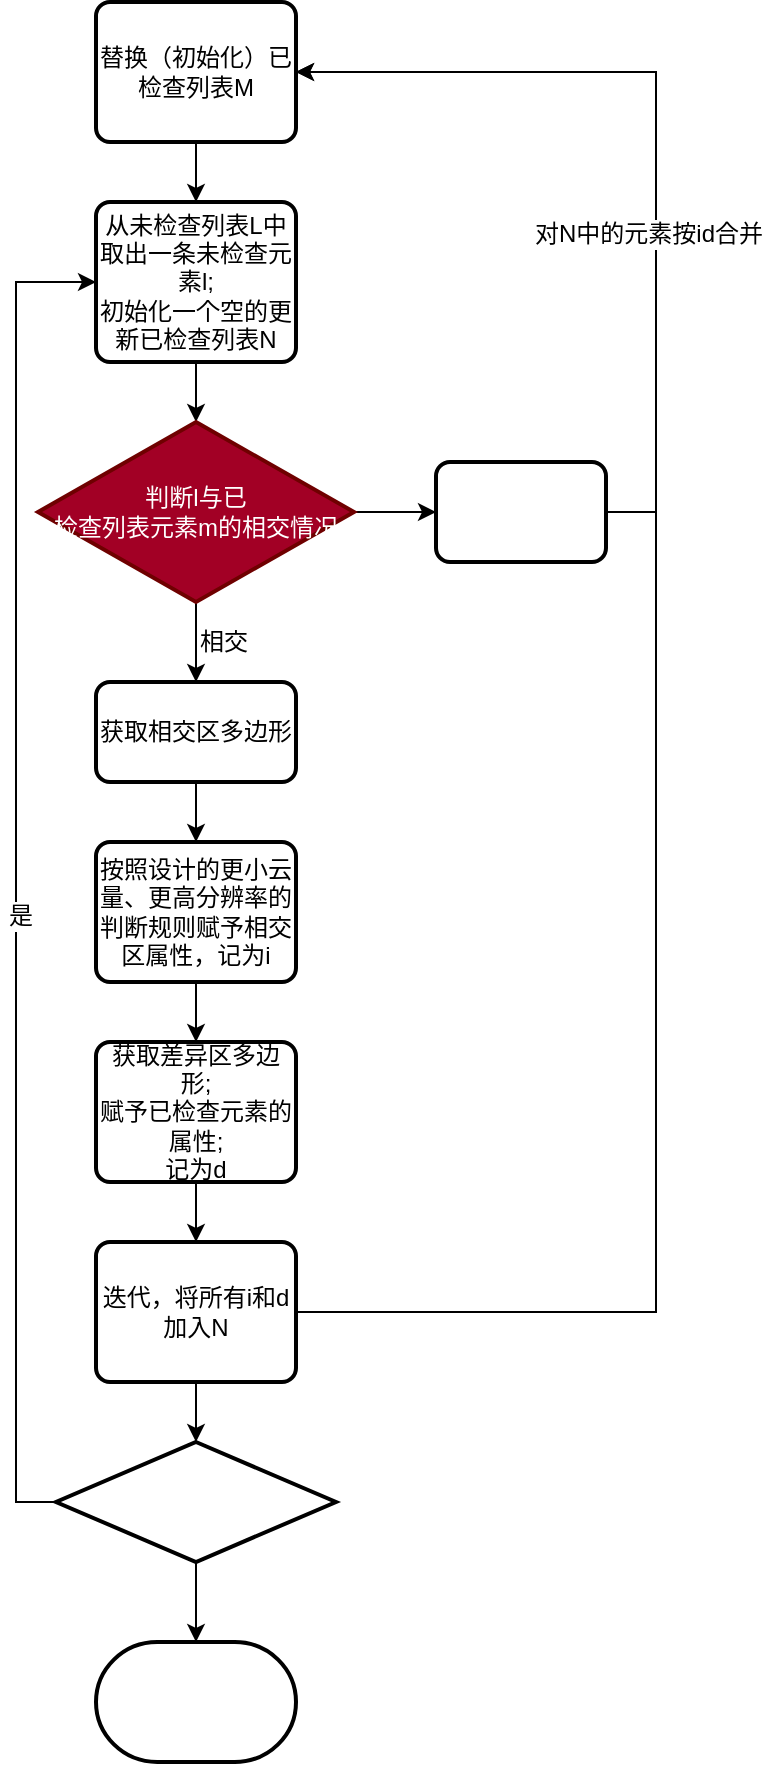 <mxfile version="10.6.7" type="github"><diagram id="zy_l3fsiRdH5LXIL0255" name="Page-1"><mxGraphModel dx="1329" dy="779" grid="1" gridSize="10" guides="1" tooltips="1" connect="1" arrows="1" fold="1" page="1" pageScale="1" pageWidth="850" pageHeight="1100" math="0" shadow="0"><root><mxCell id="0"/><mxCell id="1" parent="0"/><mxCell id="RKcJOYwVMahbtxvaXMjY-8" style="edgeStyle=orthogonalEdgeStyle;rounded=0;orthogonalLoop=1;jettySize=auto;html=1;exitX=0.5;exitY=1;exitDx=0;exitDy=0;" parent="1" source="RKcJOYwVMahbtxvaXMjY-4" target="RKcJOYwVMahbtxvaXMjY-7" edge="1"><mxGeometry relative="1" as="geometry"/></mxCell><mxCell id="RKcJOYwVMahbtxvaXMjY-4" value="&lt;span&gt;从未检查列表L中取出一条未检查元素l;&lt;br&gt;初始化一个空的更新已检查列表N&lt;br&gt;&lt;/span&gt;" style="rounded=1;whiteSpace=wrap;html=1;absoluteArcSize=1;arcSize=14;strokeWidth=2;" parent="1" vertex="1"><mxGeometry x="280" y="270" width="100" height="80" as="geometry"/></mxCell><mxCell id="RKcJOYwVMahbtxvaXMjY-6" style="edgeStyle=orthogonalEdgeStyle;rounded=0;orthogonalLoop=1;jettySize=auto;html=1;exitX=0.5;exitY=1;exitDx=0;exitDy=0;" parent="1" source="RKcJOYwVMahbtxvaXMjY-5" target="RKcJOYwVMahbtxvaXMjY-4" edge="1"><mxGeometry relative="1" as="geometry"/></mxCell><mxCell id="RKcJOYwVMahbtxvaXMjY-5" value="&lt;span&gt;替换（初始化）已检查列表M&lt;/span&gt;" style="rounded=1;whiteSpace=wrap;html=1;absoluteArcSize=1;arcSize=14;strokeWidth=2;" parent="1" vertex="1"><mxGeometry x="280" y="170" width="100" height="70" as="geometry"/></mxCell><mxCell id="RKcJOYwVMahbtxvaXMjY-11" style="edgeStyle=orthogonalEdgeStyle;rounded=0;orthogonalLoop=1;jettySize=auto;html=1;exitX=0.5;exitY=1;exitDx=0;exitDy=0;exitPerimeter=0;entryX=0.5;entryY=0;entryDx=0;entryDy=0;" parent="1" source="RKcJOYwVMahbtxvaXMjY-7" target="RKcJOYwVMahbtxvaXMjY-10" edge="1"><mxGeometry relative="1" as="geometry"/></mxCell><mxCell id="RKcJOYwVMahbtxvaXMjY-35" style="edgeStyle=orthogonalEdgeStyle;rounded=0;orthogonalLoop=1;jettySize=auto;html=1;exitX=1;exitY=0.5;exitDx=0;exitDy=0;exitPerimeter=0;entryX=0;entryY=0.5;entryDx=0;entryDy=0;fontColor=#FFFFFF;" parent="1" source="RKcJOYwVMahbtxvaXMjY-7" target="RKcJOYwVMahbtxvaXMjY-34" edge="1"><mxGeometry relative="1" as="geometry"/></mxCell><mxCell id="RKcJOYwVMahbtxvaXMjY-7" value="判断l与已&lt;br&gt;检查列表元素m的相交情况" style="strokeWidth=2;html=1;shape=mxgraph.flowchart.decision;whiteSpace=wrap;fillColor=#a20025;strokeColor=#6F0000;fontColor=#ffffff;" parent="1" vertex="1"><mxGeometry x="251" y="380" width="158" height="90" as="geometry"/></mxCell><mxCell id="RKcJOYwVMahbtxvaXMjY-15" value="" style="edgeStyle=orthogonalEdgeStyle;rounded=0;orthogonalLoop=1;jettySize=auto;html=1;" parent="1" source="RKcJOYwVMahbtxvaXMjY-10" target="RKcJOYwVMahbtxvaXMjY-14" edge="1"><mxGeometry relative="1" as="geometry"/></mxCell><mxCell id="RKcJOYwVMahbtxvaXMjY-10" value="获取相交区多边形" style="rounded=1;whiteSpace=wrap;html=1;absoluteArcSize=1;arcSize=14;strokeWidth=2;" parent="1" vertex="1"><mxGeometry x="280" y="510" width="100" height="50" as="geometry"/></mxCell><mxCell id="RKcJOYwVMahbtxvaXMjY-19" value="" style="edgeStyle=orthogonalEdgeStyle;rounded=0;orthogonalLoop=1;jettySize=auto;html=1;" parent="1" source="RKcJOYwVMahbtxvaXMjY-14" target="RKcJOYwVMahbtxvaXMjY-18" edge="1"><mxGeometry relative="1" as="geometry"/></mxCell><mxCell id="RKcJOYwVMahbtxvaXMjY-14" value="按照设计的更小云量、更高分辨率的判断规则赋予相交区属性，记为i" style="rounded=1;whiteSpace=wrap;html=1;absoluteArcSize=1;arcSize=14;strokeWidth=2;" parent="1" vertex="1"><mxGeometry x="280" y="590" width="100" height="70" as="geometry"/></mxCell><mxCell id="RKcJOYwVMahbtxvaXMjY-28" value="" style="edgeStyle=orthogonalEdgeStyle;rounded=0;orthogonalLoop=1;jettySize=auto;html=1;" parent="1" source="RKcJOYwVMahbtxvaXMjY-18" target="RKcJOYwVMahbtxvaXMjY-27" edge="1"><mxGeometry relative="1" as="geometry"/></mxCell><mxCell id="RKcJOYwVMahbtxvaXMjY-18" value="获取差异区多边形;&lt;br&gt;赋予已检查元素的属性;&lt;br&gt;记为d&lt;br&gt;" style="rounded=1;whiteSpace=wrap;html=1;absoluteArcSize=1;arcSize=14;strokeWidth=2;" parent="1" vertex="1"><mxGeometry x="280" y="690" width="100" height="70" as="geometry"/></mxCell><mxCell id="RKcJOYwVMahbtxvaXMjY-30" style="edgeStyle=orthogonalEdgeStyle;rounded=0;orthogonalLoop=1;jettySize=auto;html=1;exitX=1;exitY=0.5;exitDx=0;exitDy=0;entryX=1;entryY=0.5;entryDx=0;entryDy=0;" parent="1" source="RKcJOYwVMahbtxvaXMjY-27" target="RKcJOYwVMahbtxvaXMjY-5" edge="1"><mxGeometry relative="1" as="geometry"><Array as="points"><mxPoint x="560" y="825"/><mxPoint x="560" y="205"/></Array></mxGeometry></mxCell><mxCell id="RKcJOYwVMahbtxvaXMjY-41" style="edgeStyle=orthogonalEdgeStyle;rounded=0;orthogonalLoop=1;jettySize=auto;html=1;exitX=0.5;exitY=1;exitDx=0;exitDy=0;entryX=0.5;entryY=0;entryDx=0;entryDy=0;entryPerimeter=0;fontColor=#FFFFFF;" parent="1" source="RKcJOYwVMahbtxvaXMjY-27" target="RKcJOYwVMahbtxvaXMjY-38" edge="1"><mxGeometry relative="1" as="geometry"/></mxCell><mxCell id="RKcJOYwVMahbtxvaXMjY-27" value="迭代，将所有i和d加入N&lt;br&gt;" style="rounded=1;whiteSpace=wrap;html=1;absoluteArcSize=1;arcSize=14;strokeWidth=2;" parent="1" vertex="1"><mxGeometry x="280" y="790" width="100" height="70" as="geometry"/></mxCell><mxCell id="RKcJOYwVMahbtxvaXMjY-12" value="相交" style="text;html=1;resizable=0;points=[];autosize=1;align=left;verticalAlign=top;spacingTop=-4;" parent="1" vertex="1"><mxGeometry x="330" y="480" width="40" height="20" as="geometry"/></mxCell><mxCell id="RKcJOYwVMahbtxvaXMjY-36" style="edgeStyle=orthogonalEdgeStyle;rounded=0;orthogonalLoop=1;jettySize=auto;html=1;exitX=1;exitY=0.5;exitDx=0;exitDy=0;entryX=1;entryY=0.5;entryDx=0;entryDy=0;fontColor=#FFFFFF;" parent="1" source="RKcJOYwVMahbtxvaXMjY-34" target="RKcJOYwVMahbtxvaXMjY-5" edge="1"><mxGeometry relative="1" as="geometry"><Array as="points"><mxPoint x="560" y="425"/><mxPoint x="560" y="205"/></Array></mxGeometry></mxCell><mxCell id="W5yX0eDjzL_sd-ViIV68-2" value="&lt;span style=&quot;&quot;&gt;对N中的元素按id合并&lt;/span&gt;" style="text;html=1;resizable=0;points=[];align=center;verticalAlign=middle;labelBackgroundColor=#ffffff;fontColor=#000000;" vertex="1" connectable="0" parent="RKcJOYwVMahbtxvaXMjY-36"><mxGeometry x="-0.228" y="4" relative="1" as="geometry"><mxPoint as="offset"/></mxGeometry></mxCell><mxCell id="RKcJOYwVMahbtxvaXMjY-34" value="将m加入N" style="rounded=1;whiteSpace=wrap;html=1;absoluteArcSize=1;arcSize=14;strokeWidth=2;labelBackgroundColor=none;fontColor=#FFFFFF;" parent="1" vertex="1"><mxGeometry x="450" y="400" width="85" height="50" as="geometry"/></mxCell><mxCell id="RKcJOYwVMahbtxvaXMjY-37" value="不相交" style="text;html=1;resizable=0;points=[];autosize=1;align=left;verticalAlign=top;spacingTop=-4;fontColor=#FFFFFF;" parent="1" vertex="1"><mxGeometry x="409" y="400" width="50" height="20" as="geometry"/></mxCell><mxCell id="RKcJOYwVMahbtxvaXMjY-39" style="edgeStyle=orthogonalEdgeStyle;rounded=0;orthogonalLoop=1;jettySize=auto;html=1;exitX=0;exitY=0.5;exitDx=0;exitDy=0;exitPerimeter=0;entryX=0;entryY=0.5;entryDx=0;entryDy=0;fontColor=#FFFFFF;" parent="1" source="RKcJOYwVMahbtxvaXMjY-38" target="RKcJOYwVMahbtxvaXMjY-4" edge="1"><mxGeometry relative="1" as="geometry"/></mxCell><mxCell id="RKcJOYwVMahbtxvaXMjY-40" value="&lt;font color=&quot;#000000&quot;&gt;是&lt;/font&gt;" style="text;html=1;resizable=0;points=[];align=center;verticalAlign=middle;labelBackgroundColor=#ffffff;fontColor=#FFFFFF;" parent="RKcJOYwVMahbtxvaXMjY-39" vertex="1" connectable="0"><mxGeometry x="-0.066" y="-2" relative="1" as="geometry"><mxPoint as="offset"/></mxGeometry></mxCell><mxCell id="RKcJOYwVMahbtxvaXMjY-44" style="edgeStyle=orthogonalEdgeStyle;rounded=0;orthogonalLoop=1;jettySize=auto;html=1;exitX=0.5;exitY=1;exitDx=0;exitDy=0;exitPerimeter=0;entryX=0.5;entryY=0;entryDx=0;entryDy=0;entryPerimeter=0;fontColor=#FFFFFF;" parent="1" source="RKcJOYwVMahbtxvaXMjY-38" target="RKcJOYwVMahbtxvaXMjY-43" edge="1"><mxGeometry relative="1" as="geometry"/></mxCell><mxCell id="RKcJOYwVMahbtxvaXMjY-38" value="还有未检查记录？" style="strokeWidth=2;html=1;shape=mxgraph.flowchart.decision;whiteSpace=wrap;labelBackgroundColor=none;fontColor=#FFFFFF;" parent="1" vertex="1"><mxGeometry x="260" y="890" width="140" height="60" as="geometry"/></mxCell><mxCell id="RKcJOYwVMahbtxvaXMjY-43" value="结束" style="strokeWidth=2;html=1;shape=mxgraph.flowchart.terminator;whiteSpace=wrap;labelBackgroundColor=none;fontColor=#FFFFFF;" parent="1" vertex="1"><mxGeometry x="280" y="990" width="100" height="60" as="geometry"/></mxCell><mxCell id="RKcJOYwVMahbtxvaXMjY-48" value="否" style="text;html=1;resizable=0;points=[];autosize=1;align=left;verticalAlign=top;spacingTop=-4;fontColor=#FFFFFF;" parent="1" vertex="1"><mxGeometry x="337" y="959" width="30" height="20" as="geometry"/></mxCell></root></mxGraphModel></diagram></mxfile>